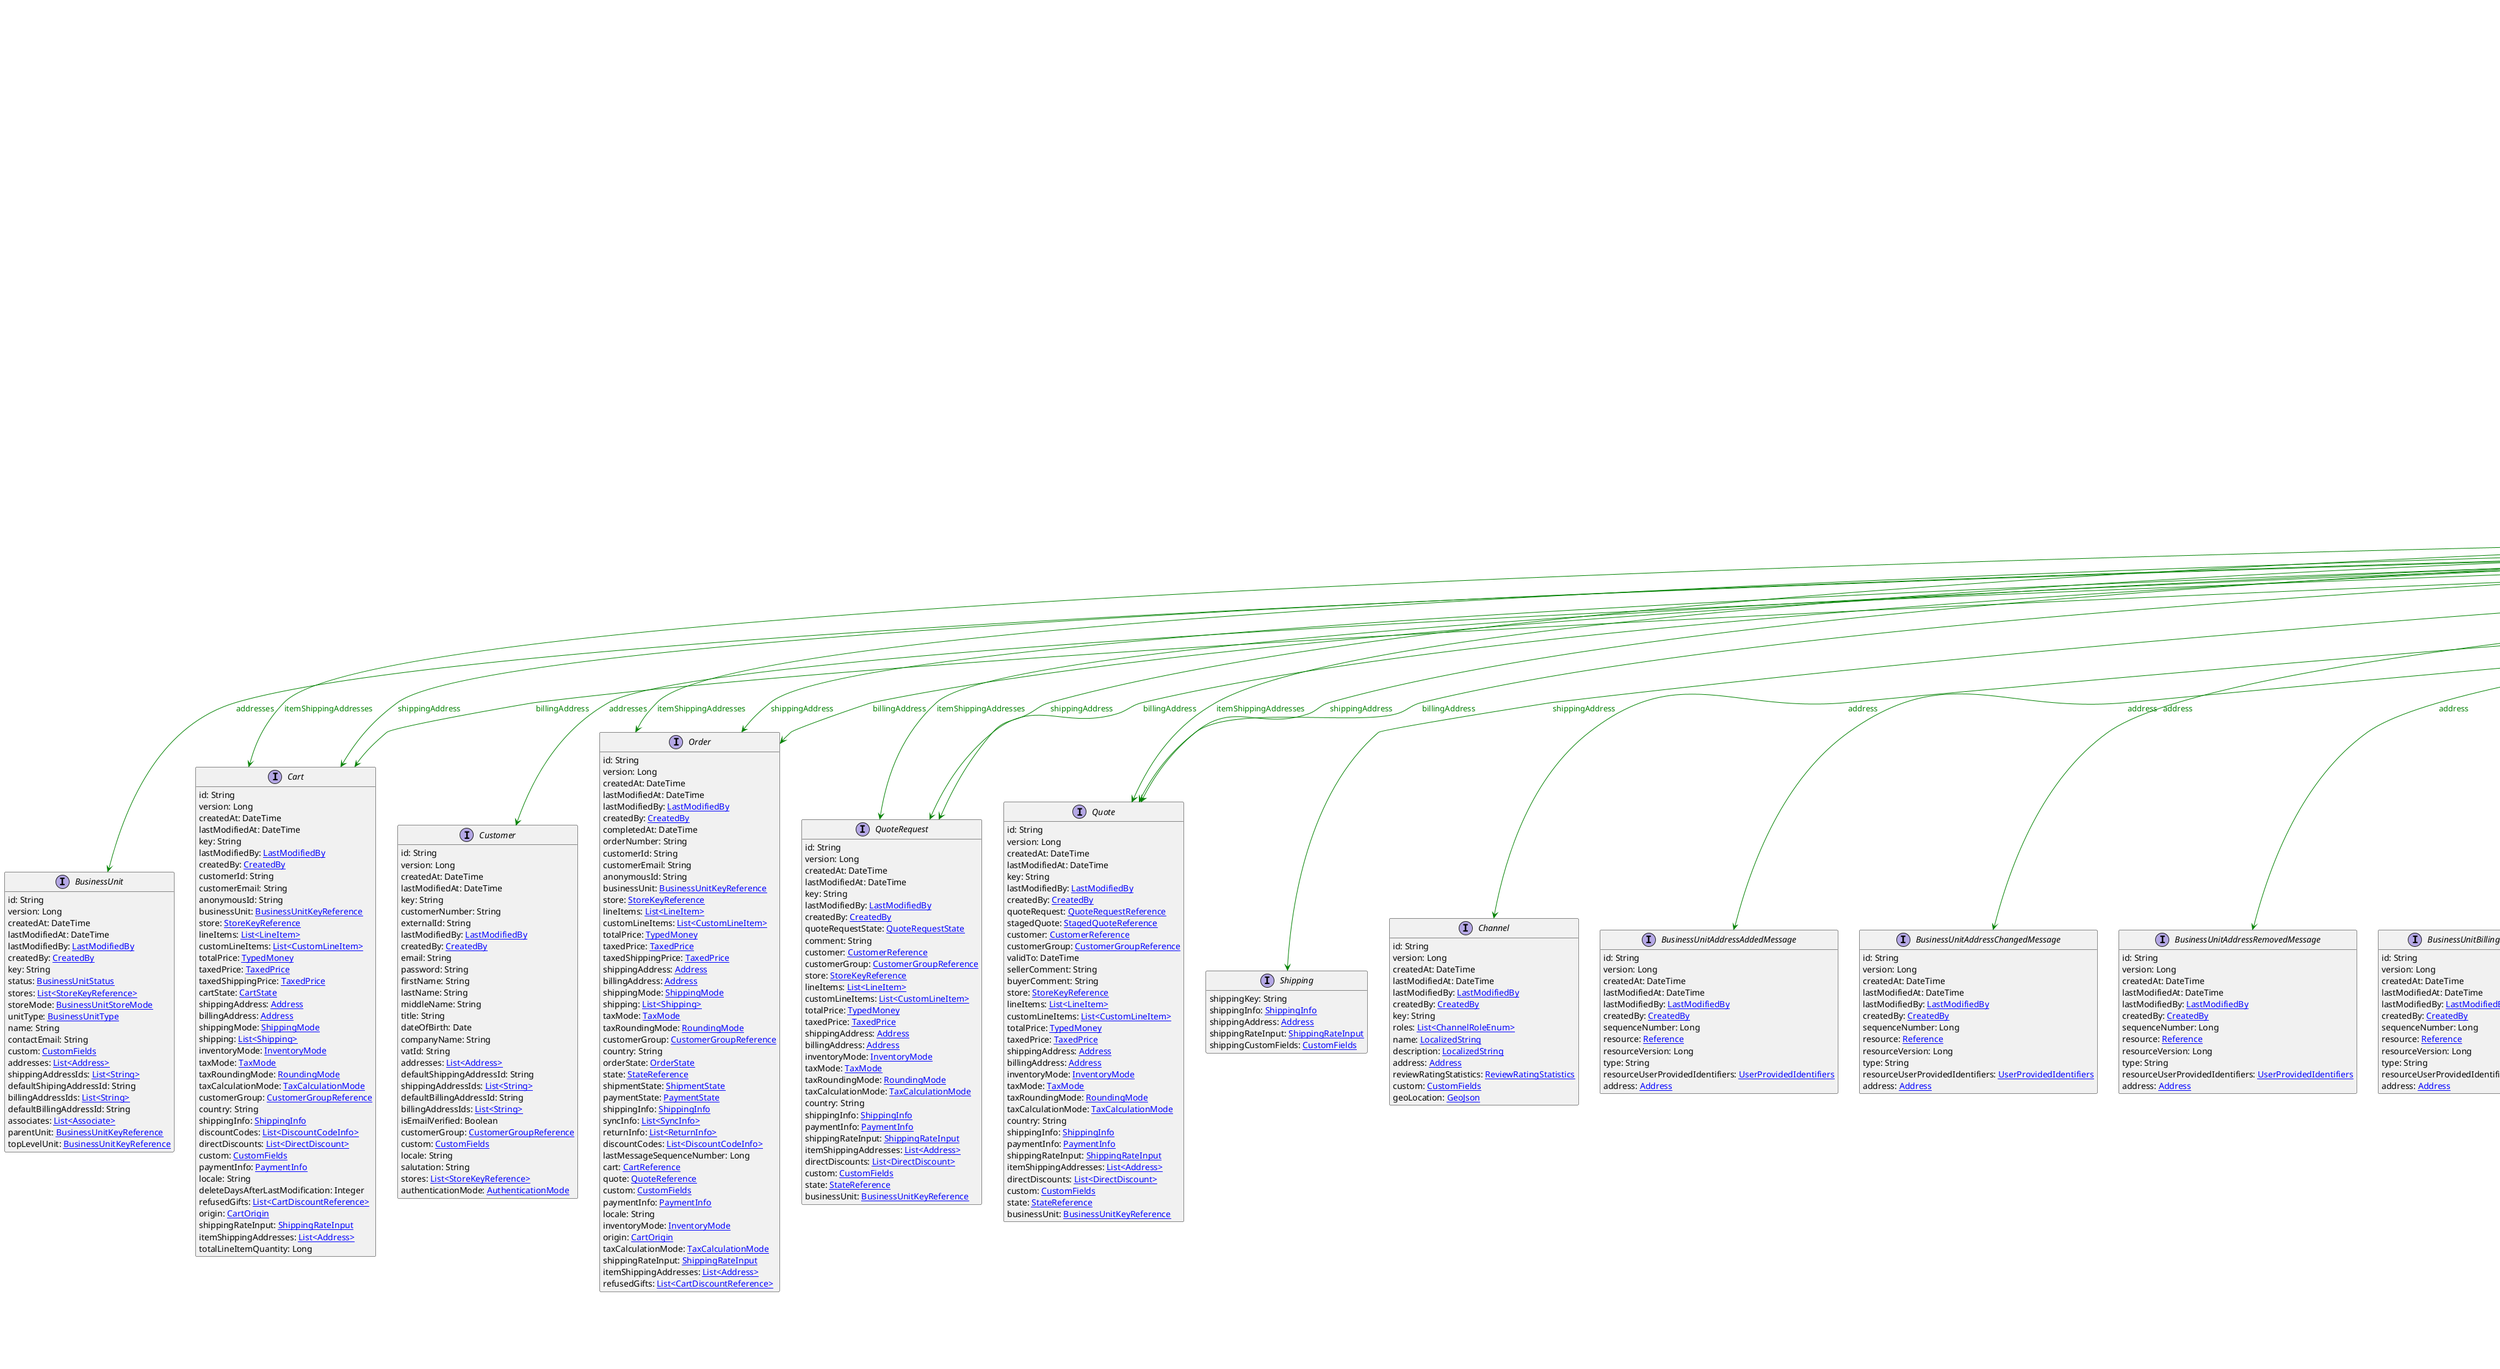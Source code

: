 @startuml

hide empty fields
hide empty methods
legend
|= |= line |
|<back:black>   </back>| inheritance |
|<back:green>   </back>| property reference |
|<back:blue>   </back>| discriminated class |
endlegend
interface Address [[Address.svg]] extends BaseAddress {
    id: String
    key: String
    country: String
    title: String
    salutation: String
    firstName: String
    lastName: String
    streetName: String
    streetNumber: String
    additionalStreetInfo: String
    postalCode: String
    city: String
    region: String
    state: String
    company: String
    department: String
    building: String
    apartment: String
    pOBox: String
    phone: String
    mobile: String
    email: String
    fax: String
    additionalAddressInfo: String
    externalId: String
    custom: [[CustomFields.svg CustomFields]]
}
interface BaseAddress [[BaseAddress.svg]]  {
    id: String
    key: String
    country: String
    title: String
    salutation: String
    firstName: String
    lastName: String
    streetName: String
    streetNumber: String
    additionalStreetInfo: String
    postalCode: String
    city: String
    region: String
    state: String
    company: String
    department: String
    building: String
    apartment: String
    pOBox: String
    phone: String
    mobile: String
    email: String
    fax: String
    additionalAddressInfo: String
    externalId: String
}


interface BusinessUnit [[BusinessUnit.svg]]  {
    id: String
    version: Long
    createdAt: DateTime
    lastModifiedAt: DateTime
    lastModifiedBy: [[LastModifiedBy.svg LastModifiedBy]]
    createdBy: [[CreatedBy.svg CreatedBy]]
    key: String
    status: [[BusinessUnitStatus.svg BusinessUnitStatus]]
    stores: [[StoreKeyReference.svg List<StoreKeyReference>]]
    storeMode: [[BusinessUnitStoreMode.svg BusinessUnitStoreMode]]
    unitType: [[BusinessUnitType.svg BusinessUnitType]]
    name: String
    contactEmail: String
    custom: [[CustomFields.svg CustomFields]]
    addresses: [[Address.svg List<Address>]]
    shippingAddressIds: [[String.svg List<String>]]
    defaultShipingAddressId: String
    billingAddressIds: [[String.svg List<String>]]
    defaultBillingAddressId: String
    associates: [[Associate.svg List<Associate>]]
    parentUnit: [[BusinessUnitKeyReference.svg BusinessUnitKeyReference]]
    topLevelUnit: [[BusinessUnitKeyReference.svg BusinessUnitKeyReference]]
}
interface Cart [[Cart.svg]]  {
    id: String
    version: Long
    createdAt: DateTime
    lastModifiedAt: DateTime
    key: String
    lastModifiedBy: [[LastModifiedBy.svg LastModifiedBy]]
    createdBy: [[CreatedBy.svg CreatedBy]]
    customerId: String
    customerEmail: String
    anonymousId: String
    businessUnit: [[BusinessUnitKeyReference.svg BusinessUnitKeyReference]]
    store: [[StoreKeyReference.svg StoreKeyReference]]
    lineItems: [[LineItem.svg List<LineItem>]]
    customLineItems: [[CustomLineItem.svg List<CustomLineItem>]]
    totalPrice: [[TypedMoney.svg TypedMoney]]
    taxedPrice: [[TaxedPrice.svg TaxedPrice]]
    taxedShippingPrice: [[TaxedPrice.svg TaxedPrice]]
    cartState: [[CartState.svg CartState]]
    shippingAddress: [[Address.svg Address]]
    billingAddress: [[Address.svg Address]]
    shippingMode: [[ShippingMode.svg ShippingMode]]
    shipping: [[Shipping.svg List<Shipping>]]
    inventoryMode: [[InventoryMode.svg InventoryMode]]
    taxMode: [[TaxMode.svg TaxMode]]
    taxRoundingMode: [[RoundingMode.svg RoundingMode]]
    taxCalculationMode: [[TaxCalculationMode.svg TaxCalculationMode]]
    customerGroup: [[CustomerGroupReference.svg CustomerGroupReference]]
    country: String
    shippingInfo: [[ShippingInfo.svg ShippingInfo]]
    discountCodes: [[DiscountCodeInfo.svg List<DiscountCodeInfo>]]
    directDiscounts: [[DirectDiscount.svg List<DirectDiscount>]]
    custom: [[CustomFields.svg CustomFields]]
    paymentInfo: [[PaymentInfo.svg PaymentInfo]]
    locale: String
    deleteDaysAfterLastModification: Integer
    refusedGifts: [[CartDiscountReference.svg List<CartDiscountReference>]]
    origin: [[CartOrigin.svg CartOrigin]]
    shippingRateInput: [[ShippingRateInput.svg ShippingRateInput]]
    itemShippingAddresses: [[Address.svg List<Address>]]
    totalLineItemQuantity: Long
}
interface Customer [[Customer.svg]]  {
    id: String
    version: Long
    createdAt: DateTime
    lastModifiedAt: DateTime
    key: String
    customerNumber: String
    externalId: String
    lastModifiedBy: [[LastModifiedBy.svg LastModifiedBy]]
    createdBy: [[CreatedBy.svg CreatedBy]]
    email: String
    password: String
    firstName: String
    lastName: String
    middleName: String
    title: String
    dateOfBirth: Date
    companyName: String
    vatId: String
    addresses: [[Address.svg List<Address>]]
    defaultShippingAddressId: String
    shippingAddressIds: [[String.svg List<String>]]
    defaultBillingAddressId: String
    billingAddressIds: [[String.svg List<String>]]
    isEmailVerified: Boolean
    customerGroup: [[CustomerGroupReference.svg CustomerGroupReference]]
    custom: [[CustomFields.svg CustomFields]]
    locale: String
    salutation: String
    stores: [[StoreKeyReference.svg List<StoreKeyReference>]]
    authenticationMode: [[AuthenticationMode.svg AuthenticationMode]]
}
interface Order [[Order.svg]]  {
    id: String
    version: Long
    createdAt: DateTime
    lastModifiedAt: DateTime
    lastModifiedBy: [[LastModifiedBy.svg LastModifiedBy]]
    createdBy: [[CreatedBy.svg CreatedBy]]
    completedAt: DateTime
    orderNumber: String
    customerId: String
    customerEmail: String
    anonymousId: String
    businessUnit: [[BusinessUnitKeyReference.svg BusinessUnitKeyReference]]
    store: [[StoreKeyReference.svg StoreKeyReference]]
    lineItems: [[LineItem.svg List<LineItem>]]
    customLineItems: [[CustomLineItem.svg List<CustomLineItem>]]
    totalPrice: [[TypedMoney.svg TypedMoney]]
    taxedPrice: [[TaxedPrice.svg TaxedPrice]]
    taxedShippingPrice: [[TaxedPrice.svg TaxedPrice]]
    shippingAddress: [[Address.svg Address]]
    billingAddress: [[Address.svg Address]]
    shippingMode: [[ShippingMode.svg ShippingMode]]
    shipping: [[Shipping.svg List<Shipping>]]
    taxMode: [[TaxMode.svg TaxMode]]
    taxRoundingMode: [[RoundingMode.svg RoundingMode]]
    customerGroup: [[CustomerGroupReference.svg CustomerGroupReference]]
    country: String
    orderState: [[OrderState.svg OrderState]]
    state: [[StateReference.svg StateReference]]
    shipmentState: [[ShipmentState.svg ShipmentState]]
    paymentState: [[PaymentState.svg PaymentState]]
    shippingInfo: [[ShippingInfo.svg ShippingInfo]]
    syncInfo: [[SyncInfo.svg List<SyncInfo>]]
    returnInfo: [[ReturnInfo.svg List<ReturnInfo>]]
    discountCodes: [[DiscountCodeInfo.svg List<DiscountCodeInfo>]]
    lastMessageSequenceNumber: Long
    cart: [[CartReference.svg CartReference]]
    quote: [[QuoteReference.svg QuoteReference]]
    custom: [[CustomFields.svg CustomFields]]
    paymentInfo: [[PaymentInfo.svg PaymentInfo]]
    locale: String
    inventoryMode: [[InventoryMode.svg InventoryMode]]
    origin: [[CartOrigin.svg CartOrigin]]
    taxCalculationMode: [[TaxCalculationMode.svg TaxCalculationMode]]
    shippingRateInput: [[ShippingRateInput.svg ShippingRateInput]]
    itemShippingAddresses: [[Address.svg List<Address>]]
    refusedGifts: [[CartDiscountReference.svg List<CartDiscountReference>]]
}
interface QuoteRequest [[QuoteRequest.svg]]  {
    id: String
    version: Long
    createdAt: DateTime
    lastModifiedAt: DateTime
    key: String
    lastModifiedBy: [[LastModifiedBy.svg LastModifiedBy]]
    createdBy: [[CreatedBy.svg CreatedBy]]
    quoteRequestState: [[QuoteRequestState.svg QuoteRequestState]]
    comment: String
    customer: [[CustomerReference.svg CustomerReference]]
    customerGroup: [[CustomerGroupReference.svg CustomerGroupReference]]
    store: [[StoreKeyReference.svg StoreKeyReference]]
    lineItems: [[LineItem.svg List<LineItem>]]
    customLineItems: [[CustomLineItem.svg List<CustomLineItem>]]
    totalPrice: [[TypedMoney.svg TypedMoney]]
    taxedPrice: [[TaxedPrice.svg TaxedPrice]]
    shippingAddress: [[Address.svg Address]]
    billingAddress: [[Address.svg Address]]
    inventoryMode: [[InventoryMode.svg InventoryMode]]
    taxMode: [[TaxMode.svg TaxMode]]
    taxRoundingMode: [[RoundingMode.svg RoundingMode]]
    taxCalculationMode: [[TaxCalculationMode.svg TaxCalculationMode]]
    country: String
    shippingInfo: [[ShippingInfo.svg ShippingInfo]]
    paymentInfo: [[PaymentInfo.svg PaymentInfo]]
    shippingRateInput: [[ShippingRateInput.svg ShippingRateInput]]
    itemShippingAddresses: [[Address.svg List<Address>]]
    directDiscounts: [[DirectDiscount.svg List<DirectDiscount>]]
    custom: [[CustomFields.svg CustomFields]]
    state: [[StateReference.svg StateReference]]
    businessUnit: [[BusinessUnitKeyReference.svg BusinessUnitKeyReference]]
}
interface Quote [[Quote.svg]]  {
    id: String
    version: Long
    createdAt: DateTime
    lastModifiedAt: DateTime
    key: String
    lastModifiedBy: [[LastModifiedBy.svg LastModifiedBy]]
    createdBy: [[CreatedBy.svg CreatedBy]]
    quoteRequest: [[QuoteRequestReference.svg QuoteRequestReference]]
    stagedQuote: [[StagedQuoteReference.svg StagedQuoteReference]]
    customer: [[CustomerReference.svg CustomerReference]]
    customerGroup: [[CustomerGroupReference.svg CustomerGroupReference]]
    validTo: DateTime
    sellerComment: String
    buyerComment: String
    store: [[StoreKeyReference.svg StoreKeyReference]]
    lineItems: [[LineItem.svg List<LineItem>]]
    customLineItems: [[CustomLineItem.svg List<CustomLineItem>]]
    totalPrice: [[TypedMoney.svg TypedMoney]]
    taxedPrice: [[TaxedPrice.svg TaxedPrice]]
    shippingAddress: [[Address.svg Address]]
    billingAddress: [[Address.svg Address]]
    inventoryMode: [[InventoryMode.svg InventoryMode]]
    taxMode: [[TaxMode.svg TaxMode]]
    taxRoundingMode: [[RoundingMode.svg RoundingMode]]
    taxCalculationMode: [[TaxCalculationMode.svg TaxCalculationMode]]
    country: String
    shippingInfo: [[ShippingInfo.svg ShippingInfo]]
    paymentInfo: [[PaymentInfo.svg PaymentInfo]]
    shippingRateInput: [[ShippingRateInput.svg ShippingRateInput]]
    itemShippingAddresses: [[Address.svg List<Address>]]
    directDiscounts: [[DirectDiscount.svg List<DirectDiscount>]]
    custom: [[CustomFields.svg CustomFields]]
    state: [[StateReference.svg StateReference]]
    businessUnit: [[BusinessUnitKeyReference.svg BusinessUnitKeyReference]]
}
interface Shipping [[Shipping.svg]]  {
    shippingKey: String
    shippingInfo: [[ShippingInfo.svg ShippingInfo]]
    shippingAddress: [[Address.svg Address]]
    shippingRateInput: [[ShippingRateInput.svg ShippingRateInput]]
    shippingCustomFields: [[CustomFields.svg CustomFields]]
}
interface Channel [[Channel.svg]]  {
    id: String
    version: Long
    createdAt: DateTime
    lastModifiedAt: DateTime
    lastModifiedBy: [[LastModifiedBy.svg LastModifiedBy]]
    createdBy: [[CreatedBy.svg CreatedBy]]
    key: String
    roles: [[ChannelRoleEnum.svg List<ChannelRoleEnum>]]
    name: [[LocalizedString.svg LocalizedString]]
    description: [[LocalizedString.svg LocalizedString]]
    address: [[Address.svg Address]]
    reviewRatingStatistics: [[ReviewRatingStatistics.svg ReviewRatingStatistics]]
    custom: [[CustomFields.svg CustomFields]]
    geoLocation: [[GeoJson.svg GeoJson]]
}
interface BusinessUnitAddressAddedMessage [[BusinessUnitAddressAddedMessage.svg]]  {
    id: String
    version: Long
    createdAt: DateTime
    lastModifiedAt: DateTime
    lastModifiedBy: [[LastModifiedBy.svg LastModifiedBy]]
    createdBy: [[CreatedBy.svg CreatedBy]]
    sequenceNumber: Long
    resource: [[Reference.svg Reference]]
    resourceVersion: Long
    type: String
    resourceUserProvidedIdentifiers: [[UserProvidedIdentifiers.svg UserProvidedIdentifiers]]
    address: [[Address.svg Address]]
}
interface BusinessUnitAddressChangedMessage [[BusinessUnitAddressChangedMessage.svg]]  {
    id: String
    version: Long
    createdAt: DateTime
    lastModifiedAt: DateTime
    lastModifiedBy: [[LastModifiedBy.svg LastModifiedBy]]
    createdBy: [[CreatedBy.svg CreatedBy]]
    sequenceNumber: Long
    resource: [[Reference.svg Reference]]
    resourceVersion: Long
    type: String
    resourceUserProvidedIdentifiers: [[UserProvidedIdentifiers.svg UserProvidedIdentifiers]]
    address: [[Address.svg Address]]
}
interface BusinessUnitAddressRemovedMessage [[BusinessUnitAddressRemovedMessage.svg]]  {
    id: String
    version: Long
    createdAt: DateTime
    lastModifiedAt: DateTime
    lastModifiedBy: [[LastModifiedBy.svg LastModifiedBy]]
    createdBy: [[CreatedBy.svg CreatedBy]]
    sequenceNumber: Long
    resource: [[Reference.svg Reference]]
    resourceVersion: Long
    type: String
    resourceUserProvidedIdentifiers: [[UserProvidedIdentifiers.svg UserProvidedIdentifiers]]
    address: [[Address.svg Address]]
}
interface BusinessUnitBillingAddressAddedMessage [[BusinessUnitBillingAddressAddedMessage.svg]]  {
    id: String
    version: Long
    createdAt: DateTime
    lastModifiedAt: DateTime
    lastModifiedBy: [[LastModifiedBy.svg LastModifiedBy]]
    createdBy: [[CreatedBy.svg CreatedBy]]
    sequenceNumber: Long
    resource: [[Reference.svg Reference]]
    resourceVersion: Long
    type: String
    resourceUserProvidedIdentifiers: [[UserProvidedIdentifiers.svg UserProvidedIdentifiers]]
    address: [[Address.svg Address]]
}
interface BusinessUnitBillingAddressRemovedMessage [[BusinessUnitBillingAddressRemovedMessage.svg]]  {
    id: String
    version: Long
    createdAt: DateTime
    lastModifiedAt: DateTime
    lastModifiedBy: [[LastModifiedBy.svg LastModifiedBy]]
    createdBy: [[CreatedBy.svg CreatedBy]]
    sequenceNumber: Long
    resource: [[Reference.svg Reference]]
    resourceVersion: Long
    type: String
    resourceUserProvidedIdentifiers: [[UserProvidedIdentifiers.svg UserProvidedIdentifiers]]
    address: [[Address.svg Address]]
}
interface BusinessUnitDefaultBillingAddressSetMessage [[BusinessUnitDefaultBillingAddressSetMessage.svg]]  {
    id: String
    version: Long
    createdAt: DateTime
    lastModifiedAt: DateTime
    lastModifiedBy: [[LastModifiedBy.svg LastModifiedBy]]
    createdBy: [[CreatedBy.svg CreatedBy]]
    sequenceNumber: Long
    resource: [[Reference.svg Reference]]
    resourceVersion: Long
    type: String
    resourceUserProvidedIdentifiers: [[UserProvidedIdentifiers.svg UserProvidedIdentifiers]]
    address: [[Address.svg Address]]
}
interface BusinessUnitDefaultShippingAddressSetMessage [[BusinessUnitDefaultShippingAddressSetMessage.svg]]  {
    id: String
    version: Long
    createdAt: DateTime
    lastModifiedAt: DateTime
    lastModifiedBy: [[LastModifiedBy.svg LastModifiedBy]]
    createdBy: [[CreatedBy.svg CreatedBy]]
    sequenceNumber: Long
    resource: [[Reference.svg Reference]]
    resourceVersion: Long
    type: String
    resourceUserProvidedIdentifiers: [[UserProvidedIdentifiers.svg UserProvidedIdentifiers]]
    address: [[Address.svg Address]]
}
interface BusinessUnitShippingAddressAddedMessage [[BusinessUnitShippingAddressAddedMessage.svg]]  {
    id: String
    version: Long
    createdAt: DateTime
    lastModifiedAt: DateTime
    lastModifiedBy: [[LastModifiedBy.svg LastModifiedBy]]
    createdBy: [[CreatedBy.svg CreatedBy]]
    sequenceNumber: Long
    resource: [[Reference.svg Reference]]
    resourceVersion: Long
    type: String
    resourceUserProvidedIdentifiers: [[UserProvidedIdentifiers.svg UserProvidedIdentifiers]]
    address: [[Address.svg Address]]
}
interface BusinessUnitShippingAddressRemovedMessage [[BusinessUnitShippingAddressRemovedMessage.svg]]  {
    id: String
    version: Long
    createdAt: DateTime
    lastModifiedAt: DateTime
    lastModifiedBy: [[LastModifiedBy.svg LastModifiedBy]]
    createdBy: [[CreatedBy.svg CreatedBy]]
    sequenceNumber: Long
    resource: [[Reference.svg Reference]]
    resourceVersion: Long
    type: String
    resourceUserProvidedIdentifiers: [[UserProvidedIdentifiers.svg UserProvidedIdentifiers]]
    address: [[Address.svg Address]]
}
interface CustomerAddressAddedMessage [[CustomerAddressAddedMessage.svg]]  {
    id: String
    version: Long
    createdAt: DateTime
    lastModifiedAt: DateTime
    lastModifiedBy: [[LastModifiedBy.svg LastModifiedBy]]
    createdBy: [[CreatedBy.svg CreatedBy]]
    sequenceNumber: Long
    resource: [[Reference.svg Reference]]
    resourceVersion: Long
    type: String
    resourceUserProvidedIdentifiers: [[UserProvidedIdentifiers.svg UserProvidedIdentifiers]]
    address: [[Address.svg Address]]
}
interface CustomerAddressChangedMessage [[CustomerAddressChangedMessage.svg]]  {
    id: String
    version: Long
    createdAt: DateTime
    lastModifiedAt: DateTime
    lastModifiedBy: [[LastModifiedBy.svg LastModifiedBy]]
    createdBy: [[CreatedBy.svg CreatedBy]]
    sequenceNumber: Long
    resource: [[Reference.svg Reference]]
    resourceVersion: Long
    type: String
    resourceUserProvidedIdentifiers: [[UserProvidedIdentifiers.svg UserProvidedIdentifiers]]
    address: [[Address.svg Address]]
}
interface CustomerAddressRemovedMessage [[CustomerAddressRemovedMessage.svg]]  {
    id: String
    version: Long
    createdAt: DateTime
    lastModifiedAt: DateTime
    lastModifiedBy: [[LastModifiedBy.svg LastModifiedBy]]
    createdBy: [[CreatedBy.svg CreatedBy]]
    sequenceNumber: Long
    resource: [[Reference.svg Reference]]
    resourceVersion: Long
    type: String
    resourceUserProvidedIdentifiers: [[UserProvidedIdentifiers.svg UserProvidedIdentifiers]]
    address: [[Address.svg Address]]
}
interface DeliveryAddressSetMessage [[DeliveryAddressSetMessage.svg]]  {
    id: String
    version: Long
    createdAt: DateTime
    lastModifiedAt: DateTime
    lastModifiedBy: [[LastModifiedBy.svg LastModifiedBy]]
    createdBy: [[CreatedBy.svg CreatedBy]]
    sequenceNumber: Long
    resource: [[Reference.svg Reference]]
    resourceVersion: Long
    type: String
    resourceUserProvidedIdentifiers: [[UserProvidedIdentifiers.svg UserProvidedIdentifiers]]
    deliveryId: String
    address: [[Address.svg Address]]
    oldAddress: [[Address.svg Address]]
    shippingKey: String
}
interface OrderBillingAddressSetMessage [[OrderBillingAddressSetMessage.svg]]  {
    id: String
    version: Long
    createdAt: DateTime
    lastModifiedAt: DateTime
    lastModifiedBy: [[LastModifiedBy.svg LastModifiedBy]]
    createdBy: [[CreatedBy.svg CreatedBy]]
    sequenceNumber: Long
    resource: [[Reference.svg Reference]]
    resourceVersion: Long
    type: String
    resourceUserProvidedIdentifiers: [[UserProvidedIdentifiers.svg UserProvidedIdentifiers]]
    address: [[Address.svg Address]]
    oldAddress: [[Address.svg Address]]
}
interface OrderShippingAddressSetMessage [[OrderShippingAddressSetMessage.svg]]  {
    id: String
    version: Long
    createdAt: DateTime
    lastModifiedAt: DateTime
    lastModifiedBy: [[LastModifiedBy.svg LastModifiedBy]]
    createdBy: [[CreatedBy.svg CreatedBy]]
    sequenceNumber: Long
    resource: [[Reference.svg Reference]]
    resourceVersion: Long
    type: String
    resourceUserProvidedIdentifiers: [[UserProvidedIdentifiers.svg UserProvidedIdentifiers]]
    address: [[Address.svg Address]]
    oldAddress: [[Address.svg Address]]
}
interface BusinessUnitAddressAddedMessagePayload [[BusinessUnitAddressAddedMessagePayload.svg]]  {
    type: String
    address: [[Address.svg Address]]
}
interface BusinessUnitAddressChangedMessagePayload [[BusinessUnitAddressChangedMessagePayload.svg]]  {
    type: String
    address: [[Address.svg Address]]
}
interface BusinessUnitAddressRemovedMessagePayload [[BusinessUnitAddressRemovedMessagePayload.svg]]  {
    type: String
    address: [[Address.svg Address]]
}
interface BusinessUnitBillingAddressAddedMessagePayload [[BusinessUnitBillingAddressAddedMessagePayload.svg]]  {
    type: String
    address: [[Address.svg Address]]
}
interface BusinessUnitBillingAddressRemovedMessagePayload [[BusinessUnitBillingAddressRemovedMessagePayload.svg]]  {
    type: String
    address: [[Address.svg Address]]
}
interface BusinessUnitDefaultBillingAddressSetMessagePayload [[BusinessUnitDefaultBillingAddressSetMessagePayload.svg]]  {
    type: String
    address: [[Address.svg Address]]
}
interface BusinessUnitDefaultShippingAddressSetMessagePayload [[BusinessUnitDefaultShippingAddressSetMessagePayload.svg]]  {
    type: String
    address: [[Address.svg Address]]
}
interface BusinessUnitShippingAddressAddedMessagePayload [[BusinessUnitShippingAddressAddedMessagePayload.svg]]  {
    type: String
    address: [[Address.svg Address]]
}
interface BusinessUnitShippingAddressRemovedMessagePayload [[BusinessUnitShippingAddressRemovedMessagePayload.svg]]  {
    type: String
    address: [[Address.svg Address]]
}
interface CustomerAddressAddedMessagePayload [[CustomerAddressAddedMessagePayload.svg]]  {
    type: String
    address: [[Address.svg Address]]
}
interface CustomerAddressChangedMessagePayload [[CustomerAddressChangedMessagePayload.svg]]  {
    type: String
    address: [[Address.svg Address]]
}
interface CustomerAddressRemovedMessagePayload [[CustomerAddressRemovedMessagePayload.svg]]  {
    type: String
    address: [[Address.svg Address]]
}
interface DeliveryAddressSetMessagePayload [[DeliveryAddressSetMessagePayload.svg]]  {
    type: String
    deliveryId: String
    address: [[Address.svg Address]]
    oldAddress: [[Address.svg Address]]
    shippingKey: String
}
interface OrderBillingAddressSetMessagePayload [[OrderBillingAddressSetMessagePayload.svg]]  {
    type: String
    address: [[Address.svg Address]]
    oldAddress: [[Address.svg Address]]
}
interface OrderShippingAddressSetMessagePayload [[OrderShippingAddressSetMessagePayload.svg]]  {
    type: String
    address: [[Address.svg Address]]
    oldAddress: [[Address.svg Address]]
}
interface Delivery [[Delivery.svg]]  {
    id: String
    createdAt: DateTime
    items: [[DeliveryItem.svg List<DeliveryItem>]]
    parcels: [[Parcel.svg List<Parcel>]]
    address: [[Address.svg Address]]
    custom: [[CustomFields.svg CustomFields]]
}

Address --> BusinessUnit #green;text:green : "addresses"
Address --> Cart #green;text:green : "itemShippingAddresses"
Address --> Customer #green;text:green : "addresses"
Address --> Order #green;text:green : "itemShippingAddresses"
Address --> QuoteRequest #green;text:green : "itemShippingAddresses"
Address --> Quote #green;text:green : "itemShippingAddresses"
Address --> Cart #green;text:green : "shippingAddress"
Address --> Cart #green;text:green : "billingAddress"
Address --> Shipping #green;text:green : "shippingAddress"
Address --> Channel #green;text:green : "address"
Address --> BusinessUnitAddressAddedMessage #green;text:green : "address"
Address --> BusinessUnitAddressChangedMessage #green;text:green : "address"
Address --> BusinessUnitAddressRemovedMessage #green;text:green : "address"
Address --> BusinessUnitBillingAddressAddedMessage #green;text:green : "address"
Address --> BusinessUnitBillingAddressRemovedMessage #green;text:green : "address"
Address --> BusinessUnitDefaultBillingAddressSetMessage #green;text:green : "address"
Address --> BusinessUnitDefaultShippingAddressSetMessage #green;text:green : "address"
Address --> BusinessUnitShippingAddressAddedMessage #green;text:green : "address"
Address --> BusinessUnitShippingAddressRemovedMessage #green;text:green : "address"
Address --> CustomerAddressAddedMessage #green;text:green : "address"
Address --> CustomerAddressChangedMessage #green;text:green : "address"
Address --> CustomerAddressRemovedMessage #green;text:green : "address"
Address --> DeliveryAddressSetMessage #green;text:green : "address"
Address --> DeliveryAddressSetMessage #green;text:green : "oldAddress"
Address --> OrderBillingAddressSetMessage #green;text:green : "address"
Address --> OrderBillingAddressSetMessage #green;text:green : "oldAddress"
Address --> OrderShippingAddressSetMessage #green;text:green : "address"
Address --> OrderShippingAddressSetMessage #green;text:green : "oldAddress"
Address --> BusinessUnitAddressAddedMessagePayload #green;text:green : "address"
Address --> BusinessUnitAddressChangedMessagePayload #green;text:green : "address"
Address --> BusinessUnitAddressRemovedMessagePayload #green;text:green : "address"
Address --> BusinessUnitBillingAddressAddedMessagePayload #green;text:green : "address"
Address --> BusinessUnitBillingAddressRemovedMessagePayload #green;text:green : "address"
Address --> BusinessUnitDefaultBillingAddressSetMessagePayload #green;text:green : "address"
Address --> BusinessUnitDefaultShippingAddressSetMessagePayload #green;text:green : "address"
Address --> BusinessUnitShippingAddressAddedMessagePayload #green;text:green : "address"
Address --> BusinessUnitShippingAddressRemovedMessagePayload #green;text:green : "address"
Address --> CustomerAddressAddedMessagePayload #green;text:green : "address"
Address --> CustomerAddressChangedMessagePayload #green;text:green : "address"
Address --> CustomerAddressRemovedMessagePayload #green;text:green : "address"
Address --> DeliveryAddressSetMessagePayload #green;text:green : "address"
Address --> DeliveryAddressSetMessagePayload #green;text:green : "oldAddress"
Address --> OrderBillingAddressSetMessagePayload #green;text:green : "address"
Address --> OrderBillingAddressSetMessagePayload #green;text:green : "oldAddress"
Address --> OrderShippingAddressSetMessagePayload #green;text:green : "address"
Address --> OrderShippingAddressSetMessagePayload #green;text:green : "oldAddress"
Address --> Delivery #green;text:green : "address"
Address --> Order #green;text:green : "shippingAddress"
Address --> Order #green;text:green : "billingAddress"
Address --> QuoteRequest #green;text:green : "shippingAddress"
Address --> QuoteRequest #green;text:green : "billingAddress"
Address --> Quote #green;text:green : "shippingAddress"
Address --> Quote #green;text:green : "billingAddress"
@enduml
